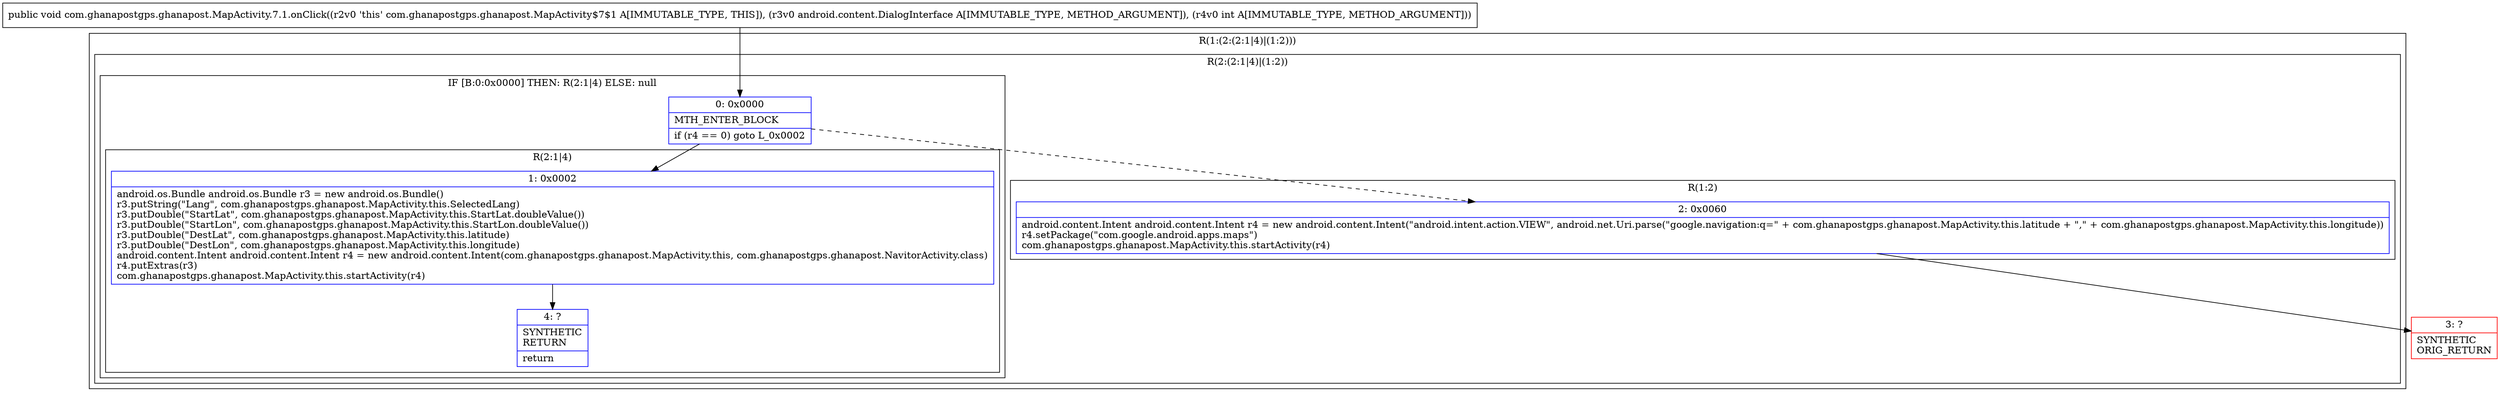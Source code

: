 digraph "CFG forcom.ghanapostgps.ghanapost.MapActivity.7.1.onClick(Landroid\/content\/DialogInterface;I)V" {
subgraph cluster_Region_37188614 {
label = "R(1:(2:(2:1|4)|(1:2)))";
node [shape=record,color=blue];
subgraph cluster_Region_2119847282 {
label = "R(2:(2:1|4)|(1:2))";
node [shape=record,color=blue];
subgraph cluster_IfRegion_1192916604 {
label = "IF [B:0:0x0000] THEN: R(2:1|4) ELSE: null";
node [shape=record,color=blue];
Node_0 [shape=record,label="{0\:\ 0x0000|MTH_ENTER_BLOCK\l|if (r4 == 0) goto L_0x0002\l}"];
subgraph cluster_Region_52570134 {
label = "R(2:1|4)";
node [shape=record,color=blue];
Node_1 [shape=record,label="{1\:\ 0x0002|android.os.Bundle android.os.Bundle r3 = new android.os.Bundle()\lr3.putString(\"Lang\", com.ghanapostgps.ghanapost.MapActivity.this.SelectedLang)\lr3.putDouble(\"StartLat\", com.ghanapostgps.ghanapost.MapActivity.this.StartLat.doubleValue())\lr3.putDouble(\"StartLon\", com.ghanapostgps.ghanapost.MapActivity.this.StartLon.doubleValue())\lr3.putDouble(\"DestLat\", com.ghanapostgps.ghanapost.MapActivity.this.latitude)\lr3.putDouble(\"DestLon\", com.ghanapostgps.ghanapost.MapActivity.this.longitude)\landroid.content.Intent android.content.Intent r4 = new android.content.Intent(com.ghanapostgps.ghanapost.MapActivity.this, com.ghanapostgps.ghanapost.NavitorActivity.class)\lr4.putExtras(r3)\lcom.ghanapostgps.ghanapost.MapActivity.this.startActivity(r4)\l}"];
Node_4 [shape=record,label="{4\:\ ?|SYNTHETIC\lRETURN\l|return\l}"];
}
}
subgraph cluster_Region_1345720676 {
label = "R(1:2)";
node [shape=record,color=blue];
Node_2 [shape=record,label="{2\:\ 0x0060|android.content.Intent android.content.Intent r4 = new android.content.Intent(\"android.intent.action.VIEW\", android.net.Uri.parse(\"google.navigation:q=\" + com.ghanapostgps.ghanapost.MapActivity.this.latitude + \",\" + com.ghanapostgps.ghanapost.MapActivity.this.longitude))\lr4.setPackage(\"com.google.android.apps.maps\")\lcom.ghanapostgps.ghanapost.MapActivity.this.startActivity(r4)\l}"];
}
}
}
Node_3 [shape=record,color=red,label="{3\:\ ?|SYNTHETIC\lORIG_RETURN\l}"];
MethodNode[shape=record,label="{public void com.ghanapostgps.ghanapost.MapActivity.7.1.onClick((r2v0 'this' com.ghanapostgps.ghanapost.MapActivity$7$1 A[IMMUTABLE_TYPE, THIS]), (r3v0 android.content.DialogInterface A[IMMUTABLE_TYPE, METHOD_ARGUMENT]), (r4v0 int A[IMMUTABLE_TYPE, METHOD_ARGUMENT])) }"];
MethodNode -> Node_0;
Node_0 -> Node_1;
Node_0 -> Node_2[style=dashed];
Node_1 -> Node_4;
Node_2 -> Node_3;
}

